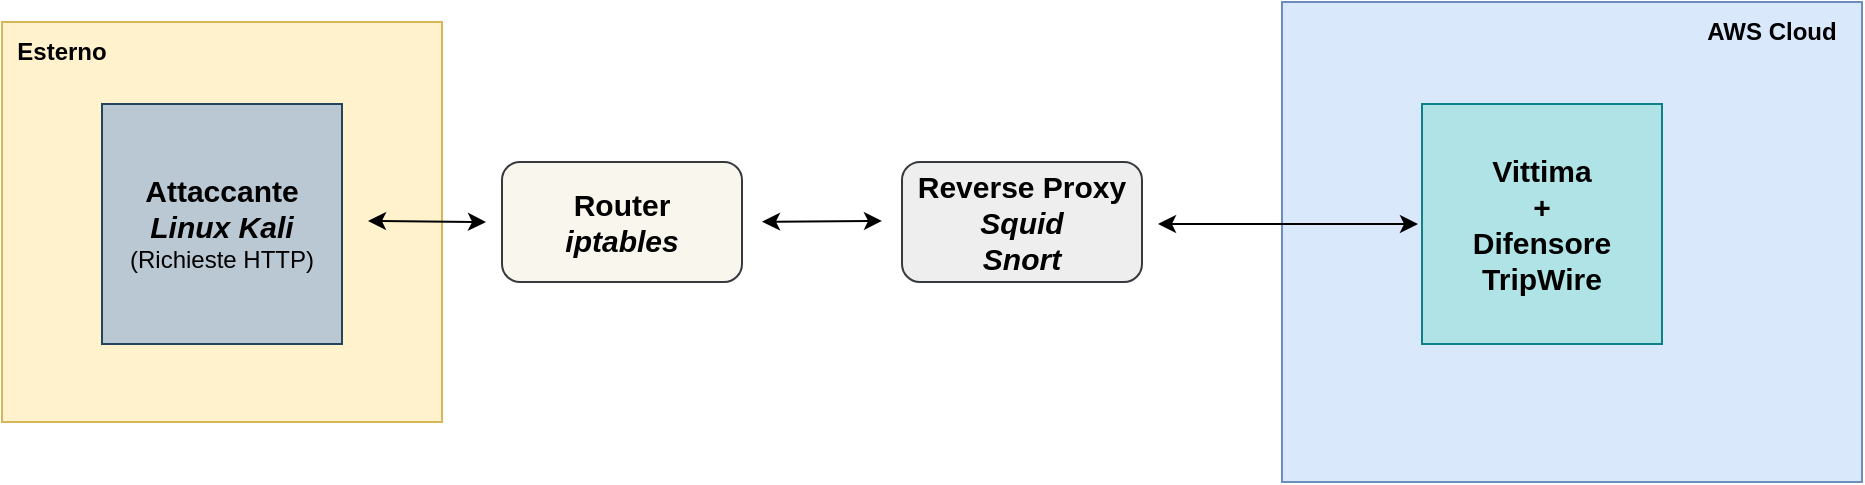 <mxfile version="22.0.0" type="device">
  <diagram name="Page-1" id="G_46Ibd87XMwWbNHQ8Hr">
    <mxGraphModel dx="1060" dy="516" grid="1" gridSize="10" guides="1" tooltips="1" connect="1" arrows="1" fold="1" page="1" pageScale="1" pageWidth="1169" pageHeight="827" math="0" shadow="0">
      <root>
        <mxCell id="0" />
        <mxCell id="1" parent="0" />
        <mxCell id="wrRl_CSVMA1ogH7QKfI4-5" value="" style="rounded=0;whiteSpace=wrap;html=1;fillColor=#fff2cc;strokeColor=#d6b656;" vertex="1" parent="1">
          <mxGeometry x="100" y="160" width="220" height="200" as="geometry" />
        </mxCell>
        <mxCell id="f9FQxa9d2ZdBtJksNgBv-17" value="" style="rounded=0;whiteSpace=wrap;html=1;fillColor=#dae8fc;strokeColor=#6c8ebf;" parent="1" vertex="1">
          <mxGeometry x="740" y="150" width="290" height="240" as="geometry" />
        </mxCell>
        <mxCell id="f9FQxa9d2ZdBtJksNgBv-1" value="&lt;div&gt;&lt;b&gt;&lt;font style=&quot;font-size: 15px;&quot;&gt;Attaccante&lt;/font&gt;&lt;/b&gt;&lt;/div&gt;&lt;div&gt;&lt;b&gt;&lt;font style=&quot;font-size: 15px;&quot;&gt;&lt;i&gt;Linux Kali&lt;/i&gt;&lt;/font&gt;&lt;/b&gt;&lt;/div&gt;&lt;div&gt;&lt;span style=&quot;&quot;&gt;&lt;font style=&quot;font-size: 12px;&quot;&gt;(Richieste HTTP)&lt;/font&gt;&lt;/span&gt;&lt;b style=&quot;&quot;&gt;&lt;font style=&quot;font-size: 12px;&quot;&gt;&lt;br&gt;&lt;/font&gt;&lt;/b&gt;&lt;/div&gt;" style="whiteSpace=wrap;html=1;aspect=fixed;fillColor=#bac8d3;strokeColor=#23445d;" parent="1" vertex="1">
          <mxGeometry x="150" y="201" width="120" height="120" as="geometry" />
        </mxCell>
        <mxCell id="f9FQxa9d2ZdBtJksNgBv-2" value="&lt;div&gt;&lt;font style=&quot;font-size: 15px;&quot;&gt;&lt;b&gt;Reverse Proxy&lt;/b&gt;&lt;/font&gt;&lt;/div&gt;&lt;div&gt;&lt;i&gt;&lt;font style=&quot;font-size: 15px;&quot;&gt;&lt;b&gt;Squid&lt;/b&gt;&lt;/font&gt;&lt;/i&gt;&lt;/div&gt;&lt;div&gt;&lt;i&gt;&lt;font style=&quot;font-size: 15px;&quot;&gt;&lt;b&gt;Snort&lt;br&gt;&lt;/b&gt;&lt;/font&gt;&lt;/i&gt;&lt;/div&gt;" style="rounded=1;whiteSpace=wrap;html=1;fillColor=#eeeeee;strokeColor=#36393d;" parent="1" vertex="1">
          <mxGeometry x="550" y="230" width="120" height="60" as="geometry" />
        </mxCell>
        <mxCell id="f9FQxa9d2ZdBtJksNgBv-3" value="&lt;div&gt;&lt;font style=&quot;font-size: 15px;&quot;&gt;&lt;b&gt;Router&lt;/b&gt;&lt;/font&gt;&lt;/div&gt;&lt;div&gt;&lt;i&gt;&lt;font style=&quot;font-size: 15px;&quot;&gt;&lt;b&gt;iptables&lt;/b&gt;&lt;/font&gt;&lt;/i&gt;&lt;/div&gt;" style="rounded=1;whiteSpace=wrap;html=1;fillColor=#f9f7ed;strokeColor=#36393d;" parent="1" vertex="1">
          <mxGeometry x="350" y="230" width="120" height="60" as="geometry" />
        </mxCell>
        <mxCell id="f9FQxa9d2ZdBtJksNgBv-7" value="&lt;div&gt;&lt;b&gt;&lt;font style=&quot;font-size: 15px;&quot;&gt;Vittima&lt;/font&gt;&lt;/b&gt;&lt;/div&gt;&lt;div&gt;&lt;b&gt;&lt;font style=&quot;font-size: 15px;&quot;&gt;+&lt;/font&gt;&lt;/b&gt;&lt;/div&gt;&lt;div&gt;&lt;b&gt;&lt;font style=&quot;font-size: 15px;&quot;&gt;Difensore&lt;br&gt;&lt;/font&gt;&lt;/b&gt;&lt;/div&gt;&lt;div&gt;&lt;b&gt;&lt;font style=&quot;font-size: 15px;&quot;&gt;TripWire&lt;br&gt;&lt;/font&gt;&lt;/b&gt;&lt;/div&gt;" style="whiteSpace=wrap;html=1;aspect=fixed;fillColor=#b0e3e6;strokeColor=#0e8088;" parent="1" vertex="1">
          <mxGeometry x="810" y="201" width="120" height="120" as="geometry" />
        </mxCell>
        <mxCell id="f9FQxa9d2ZdBtJksNgBv-18" value="&lt;b&gt;AWS Cloud&lt;/b&gt;" style="text;html=1;strokeColor=none;fillColor=none;align=center;verticalAlign=middle;whiteSpace=wrap;rounded=0;" parent="1" vertex="1">
          <mxGeometry x="940" y="150" width="90" height="30" as="geometry" />
        </mxCell>
        <mxCell id="wrRl_CSVMA1ogH7QKfI4-1" value="" style="endArrow=classic;startArrow=classic;html=1;rounded=0;entryX=0;entryY=0.5;entryDx=0;entryDy=0;" edge="1" parent="1">
          <mxGeometry width="50" height="50" relative="1" as="geometry">
            <mxPoint x="678" y="261" as="sourcePoint" />
            <mxPoint x="808" y="261" as="targetPoint" />
          </mxGeometry>
        </mxCell>
        <mxCell id="wrRl_CSVMA1ogH7QKfI4-2" value="" style="endArrow=classic;startArrow=classic;html=1;rounded=0;" edge="1" parent="1">
          <mxGeometry width="50" height="50" relative="1" as="geometry">
            <mxPoint x="283" y="259.44" as="sourcePoint" />
            <mxPoint x="342" y="260" as="targetPoint" />
          </mxGeometry>
        </mxCell>
        <mxCell id="wrRl_CSVMA1ogH7QKfI4-3" value="" style="endArrow=classic;startArrow=classic;html=1;rounded=0;" edge="1" parent="1">
          <mxGeometry width="50" height="50" relative="1" as="geometry">
            <mxPoint x="480" y="259.88" as="sourcePoint" />
            <mxPoint x="540" y="259.44" as="targetPoint" />
          </mxGeometry>
        </mxCell>
        <mxCell id="wrRl_CSVMA1ogH7QKfI4-6" value="&lt;b&gt;Esterno&lt;/b&gt;" style="text;html=1;strokeColor=none;fillColor=none;align=center;verticalAlign=middle;whiteSpace=wrap;rounded=0;" vertex="1" parent="1">
          <mxGeometry x="100" y="160" width="60" height="30" as="geometry" />
        </mxCell>
      </root>
    </mxGraphModel>
  </diagram>
</mxfile>
